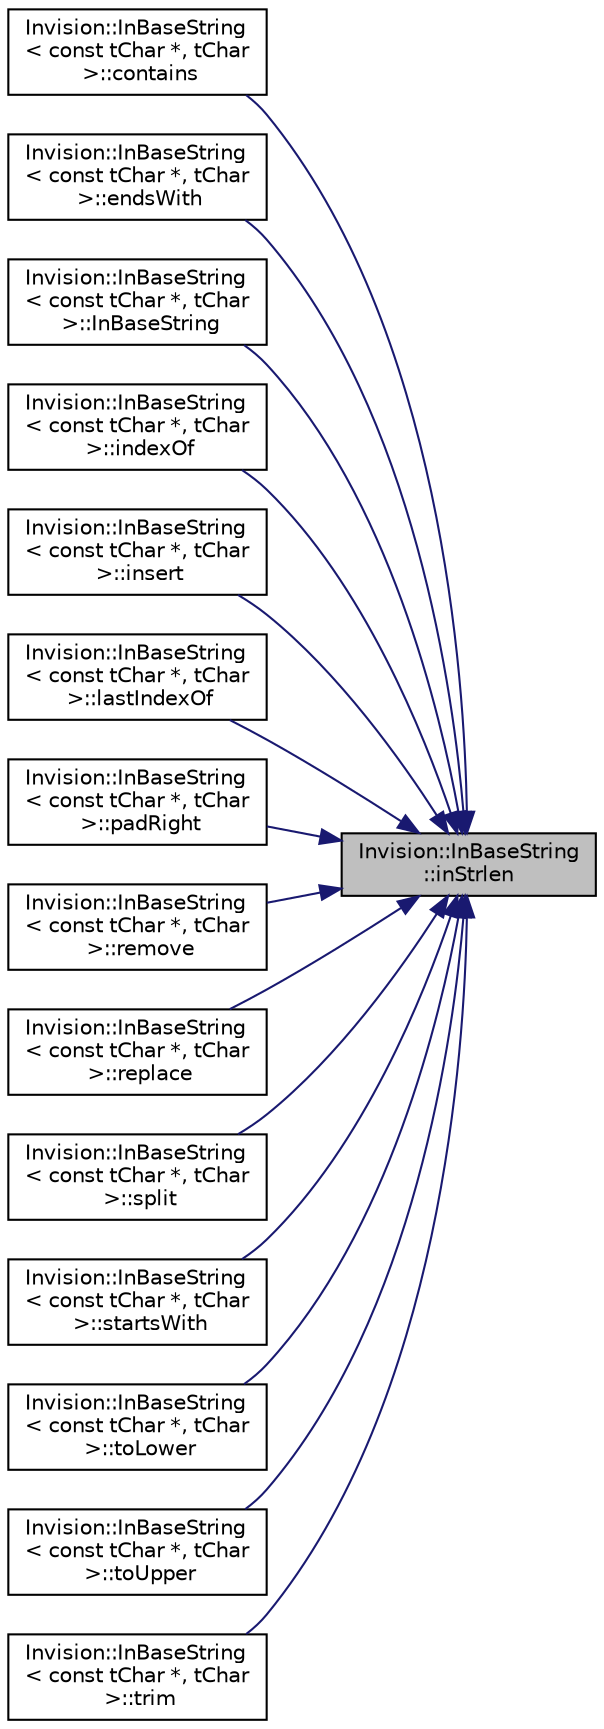 digraph "Invision::InBaseString::inStrlen"
{
 // LATEX_PDF_SIZE
  edge [fontname="Helvetica",fontsize="10",labelfontname="Helvetica",labelfontsize="10"];
  node [fontname="Helvetica",fontsize="10",shape=record];
  rankdir="RL";
  Node1 [label="Invision::InBaseString\l::inStrlen",height=0.2,width=0.4,color="black", fillcolor="grey75", style="filled", fontcolor="black",tooltip=" "];
  Node1 -> Node2 [dir="back",color="midnightblue",fontsize="10",style="solid",fontname="Helvetica"];
  Node2 [label="Invision::InBaseString\l\< const tChar *, tChar\l \>::contains",height=0.2,width=0.4,color="black", fillcolor="white", style="filled",URL="$class_invision_1_1_in_base_string.html#ac1e958be88d39eaf20c526cd7152e3e4",tooltip=" "];
  Node1 -> Node3 [dir="back",color="midnightblue",fontsize="10",style="solid",fontname="Helvetica"];
  Node3 [label="Invision::InBaseString\l\< const tChar *, tChar\l \>::endsWith",height=0.2,width=0.4,color="black", fillcolor="white", style="filled",URL="$class_invision_1_1_in_base_string.html#a40b9a57c1fbfce9d2c8445faf363a008",tooltip=" "];
  Node1 -> Node4 [dir="back",color="midnightblue",fontsize="10",style="solid",fontname="Helvetica"];
  Node4 [label="Invision::InBaseString\l\< const tChar *, tChar\l \>::InBaseString",height=0.2,width=0.4,color="black", fillcolor="white", style="filled",URL="$class_invision_1_1_in_base_string.html#ac417413875800b4950a28d5523d4ac45",tooltip=" "];
  Node1 -> Node5 [dir="back",color="midnightblue",fontsize="10",style="solid",fontname="Helvetica"];
  Node5 [label="Invision::InBaseString\l\< const tChar *, tChar\l \>::indexOf",height=0.2,width=0.4,color="black", fillcolor="white", style="filled",URL="$class_invision_1_1_in_base_string.html#adc6b68f8bc9ee7ce7a981184de975ef9",tooltip=" "];
  Node1 -> Node6 [dir="back",color="midnightblue",fontsize="10",style="solid",fontname="Helvetica"];
  Node6 [label="Invision::InBaseString\l\< const tChar *, tChar\l \>::insert",height=0.2,width=0.4,color="black", fillcolor="white", style="filled",URL="$class_invision_1_1_in_base_string.html#afc9fb3dfcc85d774602b4e61018282cd",tooltip=" "];
  Node1 -> Node7 [dir="back",color="midnightblue",fontsize="10",style="solid",fontname="Helvetica"];
  Node7 [label="Invision::InBaseString\l\< const tChar *, tChar\l \>::lastIndexOf",height=0.2,width=0.4,color="black", fillcolor="white", style="filled",URL="$class_invision_1_1_in_base_string.html#ae605a54c50f6f39cbc15a16651d10754",tooltip=" "];
  Node1 -> Node8 [dir="back",color="midnightblue",fontsize="10",style="solid",fontname="Helvetica"];
  Node8 [label="Invision::InBaseString\l\< const tChar *, tChar\l \>::padRight",height=0.2,width=0.4,color="black", fillcolor="white", style="filled",URL="$class_invision_1_1_in_base_string.html#af1c12bb0bd74226791f2ecb6c47e043f",tooltip=" "];
  Node1 -> Node9 [dir="back",color="midnightblue",fontsize="10",style="solid",fontname="Helvetica"];
  Node9 [label="Invision::InBaseString\l\< const tChar *, tChar\l \>::remove",height=0.2,width=0.4,color="black", fillcolor="white", style="filled",URL="$class_invision_1_1_in_base_string.html#ab6ea2253e50e3a8bfdcc12e530024612",tooltip=" "];
  Node1 -> Node10 [dir="back",color="midnightblue",fontsize="10",style="solid",fontname="Helvetica"];
  Node10 [label="Invision::InBaseString\l\< const tChar *, tChar\l \>::replace",height=0.2,width=0.4,color="black", fillcolor="white", style="filled",URL="$class_invision_1_1_in_base_string.html#aba28fa876a879edf10c4d9efe8da833c",tooltip=" "];
  Node1 -> Node11 [dir="back",color="midnightblue",fontsize="10",style="solid",fontname="Helvetica"];
  Node11 [label="Invision::InBaseString\l\< const tChar *, tChar\l \>::split",height=0.2,width=0.4,color="black", fillcolor="white", style="filled",URL="$class_invision_1_1_in_base_string.html#ad95f4c8368c5242fd2d7fb3f55388612",tooltip=" "];
  Node1 -> Node12 [dir="back",color="midnightblue",fontsize="10",style="solid",fontname="Helvetica"];
  Node12 [label="Invision::InBaseString\l\< const tChar *, tChar\l \>::startsWith",height=0.2,width=0.4,color="black", fillcolor="white", style="filled",URL="$class_invision_1_1_in_base_string.html#af41569784750c808bfacbc315c6d4610",tooltip=" "];
  Node1 -> Node13 [dir="back",color="midnightblue",fontsize="10",style="solid",fontname="Helvetica"];
  Node13 [label="Invision::InBaseString\l\< const tChar *, tChar\l \>::toLower",height=0.2,width=0.4,color="black", fillcolor="white", style="filled",URL="$class_invision_1_1_in_base_string.html#ac9a0410b5f05e916ad44f9eb49ac1561",tooltip=" "];
  Node1 -> Node14 [dir="back",color="midnightblue",fontsize="10",style="solid",fontname="Helvetica"];
  Node14 [label="Invision::InBaseString\l\< const tChar *, tChar\l \>::toUpper",height=0.2,width=0.4,color="black", fillcolor="white", style="filled",URL="$class_invision_1_1_in_base_string.html#ae7fc4b34e8178f9470139789af35d852",tooltip=" "];
  Node1 -> Node15 [dir="back",color="midnightblue",fontsize="10",style="solid",fontname="Helvetica"];
  Node15 [label="Invision::InBaseString\l\< const tChar *, tChar\l \>::trim",height=0.2,width=0.4,color="black", fillcolor="white", style="filled",URL="$class_invision_1_1_in_base_string.html#ae375051692e689d5203deaf0644a1968",tooltip=" "];
}
